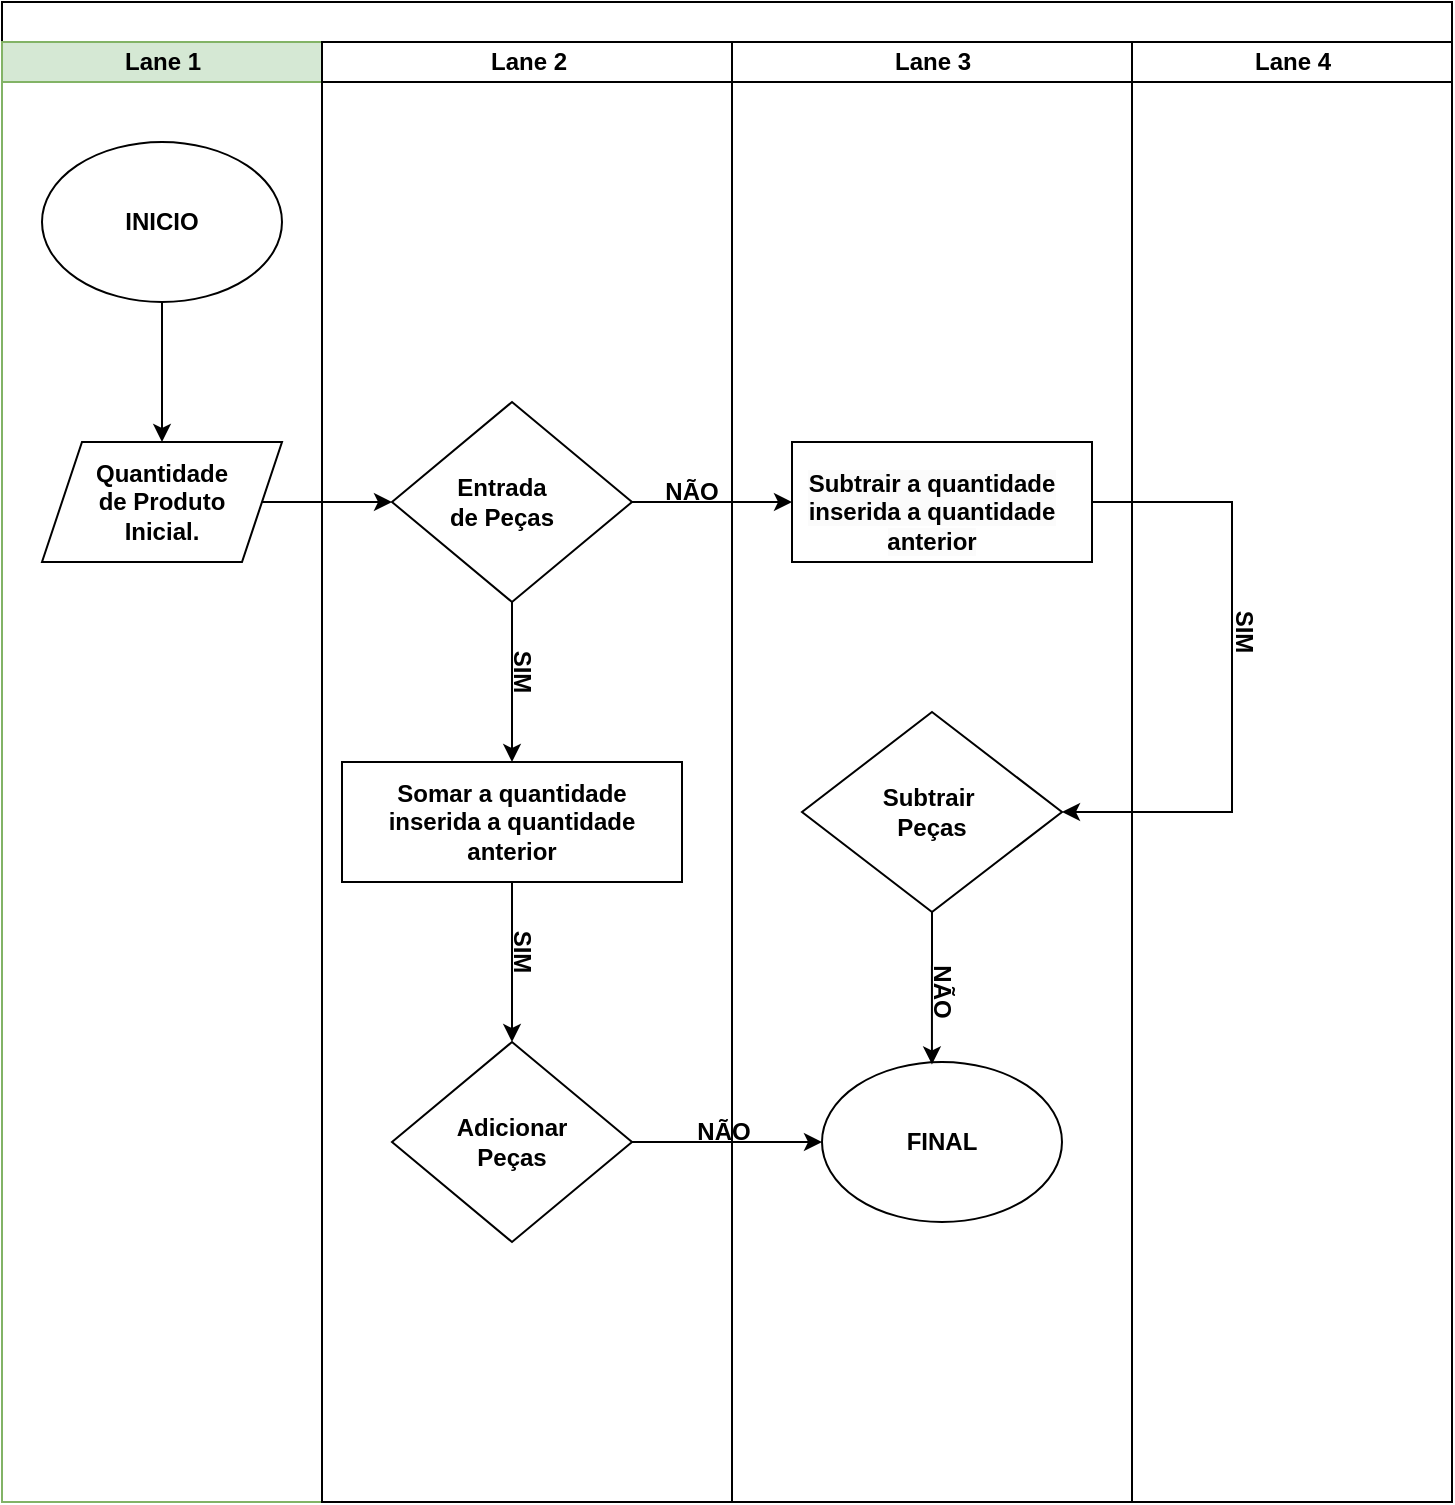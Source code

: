 <mxfile version="20.8.0" type="github">
  <diagram name="Page-1" id="74e2e168-ea6b-b213-b513-2b3c1d86103e">
    <mxGraphModel dx="1195" dy="648" grid="1" gridSize="10" guides="1" tooltips="1" connect="1" arrows="1" fold="1" page="1" pageScale="1" pageWidth="1100" pageHeight="850" background="none" math="0" shadow="0">
      <root>
        <mxCell id="0" />
        <mxCell id="1" parent="0" />
        <mxCell id="Jj3haPxhdknoeQk6MOxt-37" value="" style="swimlane;html=1;childLayout=stackLayout;startSize=20;rounded=0;shadow=0;labelBackgroundColor=none;strokeWidth=1;fontFamily=Verdana;fontSize=8;align=center;" vertex="1" parent="1">
          <mxGeometry x="239" y="20" width="725" height="750" as="geometry">
            <mxRectangle x="220" width="50" height="40" as="alternateBounds" />
          </mxGeometry>
        </mxCell>
        <mxCell id="Jj3haPxhdknoeQk6MOxt-38" value="Lane 1" style="swimlane;html=1;startSize=20;fillColor=#d5e8d4;strokeColor=#82b366;" vertex="1" parent="Jj3haPxhdknoeQk6MOxt-37">
          <mxGeometry y="20" width="160" height="730" as="geometry" />
        </mxCell>
        <mxCell id="Jj3haPxhdknoeQk6MOxt-39" style="edgeStyle=orthogonalEdgeStyle;rounded=0;orthogonalLoop=1;jettySize=auto;html=1;exitX=0.5;exitY=1;exitDx=0;exitDy=0;entryX=0.5;entryY=0;entryDx=0;entryDy=0;fontSize=12;" edge="1" parent="Jj3haPxhdknoeQk6MOxt-38" source="Jj3haPxhdknoeQk6MOxt-40" target="Jj3haPxhdknoeQk6MOxt-41">
          <mxGeometry relative="1" as="geometry" />
        </mxCell>
        <mxCell id="Jj3haPxhdknoeQk6MOxt-40" value="" style="ellipse;whiteSpace=wrap;html=1;fontSize=12;" vertex="1" parent="Jj3haPxhdknoeQk6MOxt-38">
          <mxGeometry x="20" y="50" width="120" height="80" as="geometry" />
        </mxCell>
        <mxCell id="Jj3haPxhdknoeQk6MOxt-41" value="" style="shape=parallelogram;perimeter=parallelogramPerimeter;whiteSpace=wrap;html=1;fixedSize=1;fontSize=12;" vertex="1" parent="Jj3haPxhdknoeQk6MOxt-38">
          <mxGeometry x="20" y="200" width="120" height="60" as="geometry" />
        </mxCell>
        <mxCell id="Jj3haPxhdknoeQk6MOxt-55" value="&lt;b&gt;INICIO&lt;/b&gt;" style="text;html=1;strokeColor=none;fillColor=none;align=center;verticalAlign=middle;whiteSpace=wrap;rounded=0;fontSize=12;" vertex="1" parent="Jj3haPxhdknoeQk6MOxt-38">
          <mxGeometry x="50" y="75" width="60" height="30" as="geometry" />
        </mxCell>
        <mxCell id="Jj3haPxhdknoeQk6MOxt-75" value="&lt;b&gt;Quantidade de Produto Inicial.&lt;/b&gt;" style="text;html=1;strokeColor=none;fillColor=none;align=center;verticalAlign=middle;whiteSpace=wrap;rounded=0;fontSize=12;" vertex="1" parent="Jj3haPxhdknoeQk6MOxt-38">
          <mxGeometry x="40" y="210" width="80" height="40" as="geometry" />
        </mxCell>
        <mxCell id="Jj3haPxhdknoeQk6MOxt-42" value="Lane 2" style="swimlane;html=1;startSize=20;" vertex="1" parent="Jj3haPxhdknoeQk6MOxt-37">
          <mxGeometry x="160" y="20" width="205" height="730" as="geometry" />
        </mxCell>
        <mxCell id="Jj3haPxhdknoeQk6MOxt-57" style="edgeStyle=orthogonalEdgeStyle;rounded=0;orthogonalLoop=1;jettySize=auto;html=1;exitX=0.5;exitY=1;exitDx=0;exitDy=0;fontSize=12;" edge="1" parent="Jj3haPxhdknoeQk6MOxt-42" source="Jj3haPxhdknoeQk6MOxt-44" target="Jj3haPxhdknoeQk6MOxt-45">
          <mxGeometry relative="1" as="geometry" />
        </mxCell>
        <mxCell id="Jj3haPxhdknoeQk6MOxt-44" value="" style="rhombus;whiteSpace=wrap;html=1;fontSize=12;" vertex="1" parent="Jj3haPxhdknoeQk6MOxt-42">
          <mxGeometry x="35" y="180" width="120" height="100" as="geometry" />
        </mxCell>
        <mxCell id="Jj3haPxhdknoeQk6MOxt-59" style="edgeStyle=orthogonalEdgeStyle;rounded=0;orthogonalLoop=1;jettySize=auto;html=1;exitX=0.5;exitY=1;exitDx=0;exitDy=0;entryX=0.5;entryY=0;entryDx=0;entryDy=0;fontSize=12;" edge="1" parent="Jj3haPxhdknoeQk6MOxt-42" source="Jj3haPxhdknoeQk6MOxt-45" target="Jj3haPxhdknoeQk6MOxt-60">
          <mxGeometry relative="1" as="geometry">
            <mxPoint x="90.06" y="490" as="targetPoint" />
          </mxGeometry>
        </mxCell>
        <mxCell id="Jj3haPxhdknoeQk6MOxt-45" value="" style="rounded=0;whiteSpace=wrap;html=1;fontSize=12;" vertex="1" parent="Jj3haPxhdknoeQk6MOxt-42">
          <mxGeometry x="10" y="360" width="170" height="60" as="geometry" />
        </mxCell>
        <mxCell id="Jj3haPxhdknoeQk6MOxt-60" value="" style="rhombus;whiteSpace=wrap;html=1;fontSize=12;" vertex="1" parent="Jj3haPxhdknoeQk6MOxt-42">
          <mxGeometry x="35" y="500" width="120" height="100" as="geometry" />
        </mxCell>
        <mxCell id="Jj3haPxhdknoeQk6MOxt-76" value="&lt;b&gt;Entrada de Peças&lt;/b&gt;" style="text;html=1;strokeColor=none;fillColor=none;align=center;verticalAlign=middle;whiteSpace=wrap;rounded=0;fontSize=12;" vertex="1" parent="Jj3haPxhdknoeQk6MOxt-42">
          <mxGeometry x="60" y="215" width="60" height="30" as="geometry" />
        </mxCell>
        <mxCell id="Jj3haPxhdknoeQk6MOxt-78" value="&lt;b&gt;Adicionar Peças&lt;/b&gt;" style="text;html=1;strokeColor=none;fillColor=none;align=center;verticalAlign=middle;whiteSpace=wrap;rounded=0;fontSize=12;" vertex="1" parent="Jj3haPxhdknoeQk6MOxt-42">
          <mxGeometry x="65" y="535" width="60" height="30" as="geometry" />
        </mxCell>
        <mxCell id="Jj3haPxhdknoeQk6MOxt-77" value="&lt;b&gt;Somar a quantidade inserida a quantidade anterior&lt;/b&gt;" style="text;html=1;strokeColor=none;fillColor=none;align=center;verticalAlign=middle;whiteSpace=wrap;rounded=0;fontSize=12;" vertex="1" parent="Jj3haPxhdknoeQk6MOxt-42">
          <mxGeometry x="25" y="365" width="140" height="50" as="geometry" />
        </mxCell>
        <mxCell id="Jj3haPxhdknoeQk6MOxt-46" value="&lt;b&gt;SIM&lt;/b&gt;" style="text;html=1;strokeColor=none;fillColor=none;align=center;verticalAlign=middle;whiteSpace=wrap;rounded=0;fontSize=12;rotation=90;" vertex="1" parent="Jj3haPxhdknoeQk6MOxt-42">
          <mxGeometry x="75" y="300" width="50" height="30" as="geometry" />
        </mxCell>
        <mxCell id="Jj3haPxhdknoeQk6MOxt-47" value="&lt;b&gt;NÃO&lt;/b&gt;" style="text;html=1;strokeColor=none;fillColor=none;align=center;verticalAlign=middle;whiteSpace=wrap;rounded=0;fontSize=12;rotation=0;" vertex="1" parent="Jj3haPxhdknoeQk6MOxt-42">
          <mxGeometry x="165" y="215" width="40" height="20" as="geometry" />
        </mxCell>
        <mxCell id="Jj3haPxhdknoeQk6MOxt-84" value="&lt;b&gt;SIM&lt;/b&gt;" style="text;html=1;strokeColor=none;fillColor=none;align=center;verticalAlign=middle;whiteSpace=wrap;rounded=0;fontSize=12;rotation=90;" vertex="1" parent="Jj3haPxhdknoeQk6MOxt-42">
          <mxGeometry x="70" y="440" width="60" height="30" as="geometry" />
        </mxCell>
        <mxCell id="Jj3haPxhdknoeQk6MOxt-49" value="Lane 3" style="swimlane;html=1;startSize=20;" vertex="1" parent="Jj3haPxhdknoeQk6MOxt-37">
          <mxGeometry x="365" y="20" width="200" height="730" as="geometry" />
        </mxCell>
        <mxCell id="Jj3haPxhdknoeQk6MOxt-50" value="" style="rounded=0;whiteSpace=wrap;html=1;fontSize=12;" vertex="1" parent="Jj3haPxhdknoeQk6MOxt-49">
          <mxGeometry x="30" y="200" width="150" height="60" as="geometry" />
        </mxCell>
        <mxCell id="Jj3haPxhdknoeQk6MOxt-52" value="" style="ellipse;whiteSpace=wrap;html=1;fontSize=12;" vertex="1" parent="Jj3haPxhdknoeQk6MOxt-49">
          <mxGeometry x="45" y="510" width="120" height="80" as="geometry" />
        </mxCell>
        <mxCell id="Jj3haPxhdknoeQk6MOxt-56" value="&lt;b&gt;FINAL&lt;/b&gt;" style="text;html=1;strokeColor=none;fillColor=none;align=center;verticalAlign=middle;whiteSpace=wrap;rounded=0;fontSize=12;" vertex="1" parent="Jj3haPxhdknoeQk6MOxt-49">
          <mxGeometry x="75" y="535" width="60" height="30" as="geometry" />
        </mxCell>
        <mxCell id="Jj3haPxhdknoeQk6MOxt-67" style="edgeStyle=orthogonalEdgeStyle;rounded=0;orthogonalLoop=1;jettySize=auto;html=1;exitX=0.5;exitY=1;exitDx=0;exitDy=0;entryX=0.458;entryY=0.015;entryDx=0;entryDy=0;entryPerimeter=0;fontSize=12;" edge="1" parent="Jj3haPxhdknoeQk6MOxt-49" source="Jj3haPxhdknoeQk6MOxt-63" target="Jj3haPxhdknoeQk6MOxt-52">
          <mxGeometry relative="1" as="geometry" />
        </mxCell>
        <mxCell id="Jj3haPxhdknoeQk6MOxt-63" value="" style="rhombus;whiteSpace=wrap;html=1;fontSize=12;" vertex="1" parent="Jj3haPxhdknoeQk6MOxt-49">
          <mxGeometry x="35" y="335" width="130" height="100" as="geometry" />
        </mxCell>
        <mxCell id="Jj3haPxhdknoeQk6MOxt-64" style="edgeStyle=orthogonalEdgeStyle;rounded=0;orthogonalLoop=1;jettySize=auto;html=1;exitX=1;exitY=0.5;exitDx=0;exitDy=0;fontSize=12;entryX=1;entryY=0.5;entryDx=0;entryDy=0;" edge="1" parent="Jj3haPxhdknoeQk6MOxt-49" source="Jj3haPxhdknoeQk6MOxt-50" target="Jj3haPxhdknoeQk6MOxt-63">
          <mxGeometry relative="1" as="geometry">
            <mxPoint x="280" y="390" as="targetPoint" />
            <Array as="points">
              <mxPoint x="250" y="230" />
              <mxPoint x="250" y="385" />
            </Array>
          </mxGeometry>
        </mxCell>
        <mxCell id="Jj3haPxhdknoeQk6MOxt-79" value="&lt;b&gt;Subtrair&amp;nbsp; Peças&lt;/b&gt;" style="text;html=1;strokeColor=none;fillColor=none;align=center;verticalAlign=middle;whiteSpace=wrap;rounded=0;fontSize=12;" vertex="1" parent="Jj3haPxhdknoeQk6MOxt-49">
          <mxGeometry x="70" y="370" width="60" height="30" as="geometry" />
        </mxCell>
        <mxCell id="Jj3haPxhdknoeQk6MOxt-82" value="&lt;b style=&quot;border-color: var(--border-color); color: rgb(0, 0, 0); font-family: Helvetica; font-size: 12px; font-style: normal; font-variant-ligatures: normal; font-variant-caps: normal; letter-spacing: normal; orphans: 2; text-align: center; text-indent: 0px; text-transform: none; widows: 2; word-spacing: 0px; -webkit-text-stroke-width: 0px; background-color: rgb(251, 251, 251); text-decoration-thickness: initial; text-decoration-style: initial; text-decoration-color: initial;&quot;&gt;Subtrair a quantidade inserida a quantidade anterior&lt;/b&gt;&lt;br&gt;" style="text;html=1;strokeColor=none;fillColor=none;align=center;verticalAlign=middle;whiteSpace=wrap;rounded=0;fontSize=12;" vertex="1" parent="Jj3haPxhdknoeQk6MOxt-49">
          <mxGeometry x="30" y="210" width="140" height="50" as="geometry" />
        </mxCell>
        <mxCell id="Jj3haPxhdknoeQk6MOxt-83" value="&lt;b&gt;NÃO&lt;/b&gt;" style="text;html=1;strokeColor=none;fillColor=none;align=center;verticalAlign=middle;whiteSpace=wrap;rounded=0;fontSize=12;" vertex="1" parent="Jj3haPxhdknoeQk6MOxt-49">
          <mxGeometry x="-34" y="530" width="60" height="30" as="geometry" />
        </mxCell>
        <mxCell id="Jj3haPxhdknoeQk6MOxt-73" value="&lt;b&gt;NÃO&lt;/b&gt;" style="text;html=1;strokeColor=none;fillColor=none;align=center;verticalAlign=middle;whiteSpace=wrap;rounded=0;fontSize=12;rotation=90;" vertex="1" parent="Jj3haPxhdknoeQk6MOxt-49">
          <mxGeometry x="75" y="460" width="60" height="30" as="geometry" />
        </mxCell>
        <mxCell id="Jj3haPxhdknoeQk6MOxt-51" value="Lane 4" style="swimlane;html=1;startSize=20;" vertex="1" parent="Jj3haPxhdknoeQk6MOxt-37">
          <mxGeometry x="565" y="20" width="160" height="730" as="geometry" />
        </mxCell>
        <mxCell id="Jj3haPxhdknoeQk6MOxt-68" value="&lt;b&gt;SIM&lt;/b&gt;" style="text;html=1;strokeColor=none;fillColor=none;align=center;verticalAlign=middle;whiteSpace=wrap;rounded=0;fontSize=12;rotation=90;" vertex="1" parent="Jj3haPxhdknoeQk6MOxt-51">
          <mxGeometry x="26" y="280" width="60" height="30" as="geometry" />
        </mxCell>
        <mxCell id="Jj3haPxhdknoeQk6MOxt-53" style="edgeStyle=orthogonalEdgeStyle;rounded=0;orthogonalLoop=1;jettySize=auto;html=1;exitX=1;exitY=0.5;exitDx=0;exitDy=0;entryX=0;entryY=0.5;entryDx=0;entryDy=0;fontSize=12;" edge="1" parent="Jj3haPxhdknoeQk6MOxt-37" source="Jj3haPxhdknoeQk6MOxt-41" target="Jj3haPxhdknoeQk6MOxt-44">
          <mxGeometry relative="1" as="geometry" />
        </mxCell>
        <mxCell id="Jj3haPxhdknoeQk6MOxt-58" style="edgeStyle=orthogonalEdgeStyle;rounded=0;orthogonalLoop=1;jettySize=auto;html=1;exitX=1;exitY=0.5;exitDx=0;exitDy=0;entryX=0;entryY=0.5;entryDx=0;entryDy=0;fontSize=12;" edge="1" parent="Jj3haPxhdknoeQk6MOxt-37" source="Jj3haPxhdknoeQk6MOxt-44" target="Jj3haPxhdknoeQk6MOxt-50">
          <mxGeometry relative="1" as="geometry" />
        </mxCell>
        <mxCell id="Jj3haPxhdknoeQk6MOxt-61" style="edgeStyle=orthogonalEdgeStyle;rounded=0;orthogonalLoop=1;jettySize=auto;html=1;exitX=1;exitY=0.5;exitDx=0;exitDy=0;entryX=0;entryY=0.5;entryDx=0;entryDy=0;fontSize=12;" edge="1" parent="Jj3haPxhdknoeQk6MOxt-37" source="Jj3haPxhdknoeQk6MOxt-60" target="Jj3haPxhdknoeQk6MOxt-52">
          <mxGeometry relative="1" as="geometry" />
        </mxCell>
      </root>
    </mxGraphModel>
  </diagram>
</mxfile>
